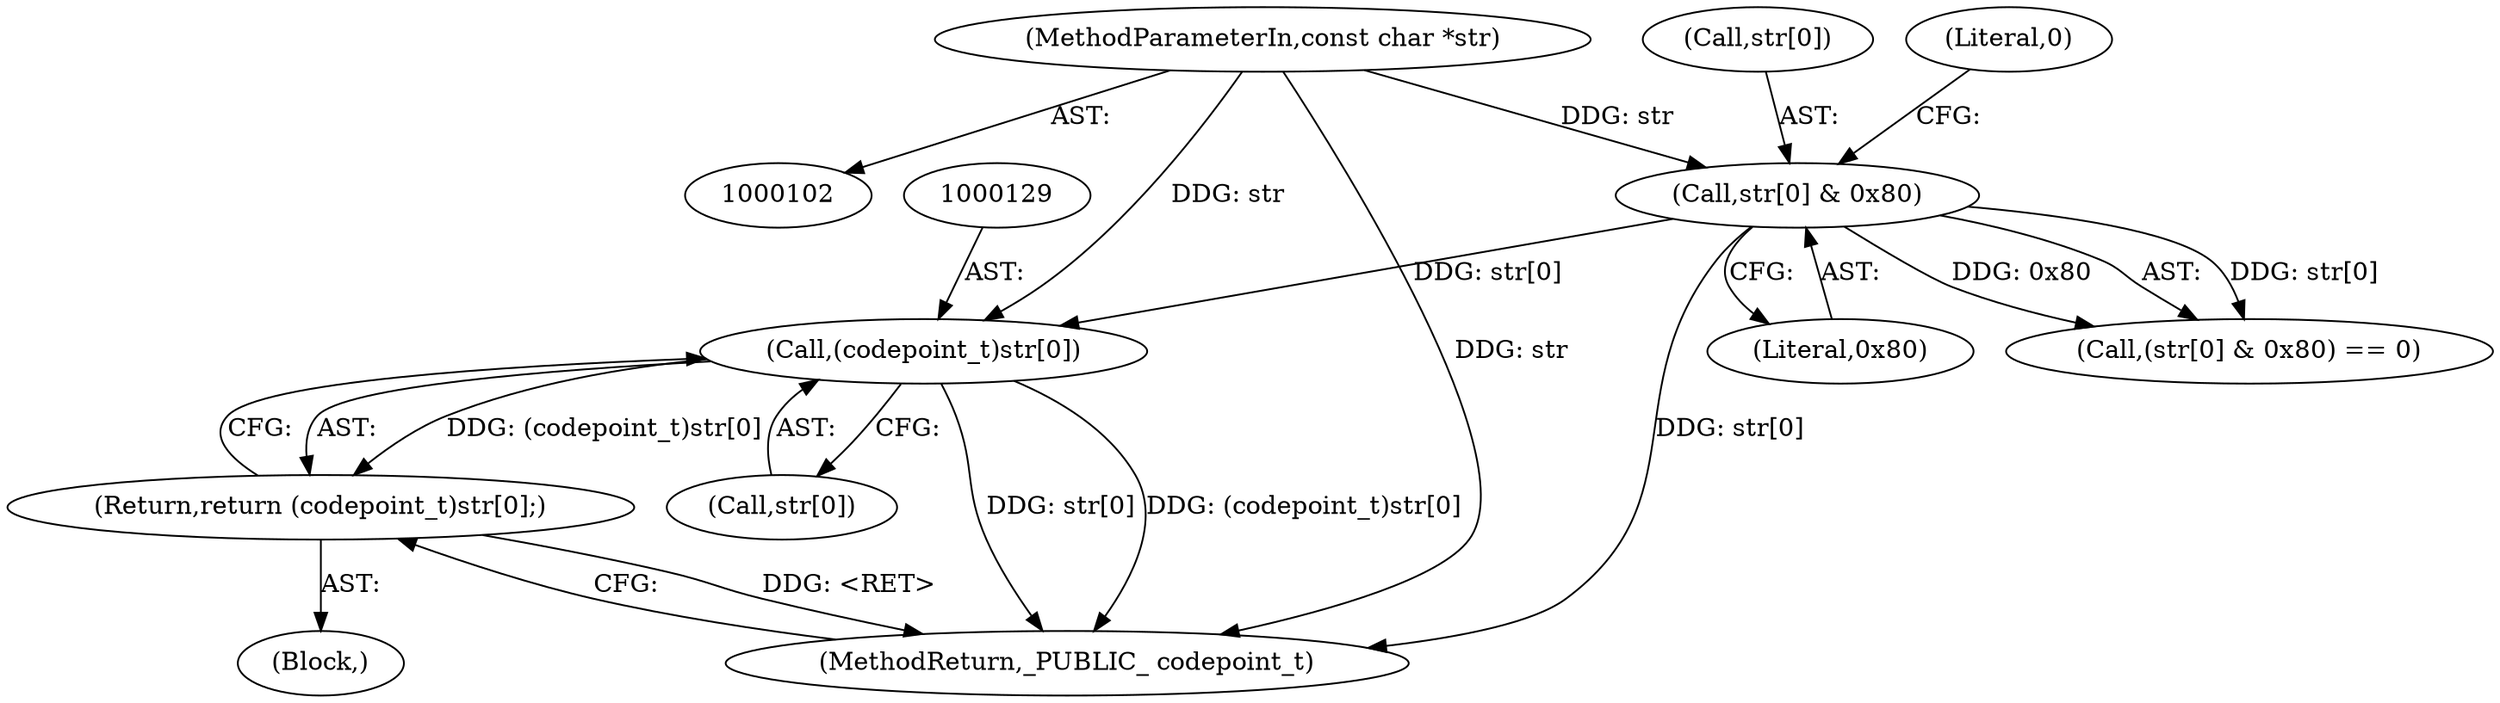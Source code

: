 digraph "0_samba_ba5dbda6d0174a59d221c45cca52ecd232820d48@array" {
"1000128" [label="(Call,(codepoint_t)str[0])"];
"1000116" [label="(Call,str[0] & 0x80)"];
"1000104" [label="(MethodParameterIn,const char *str)"];
"1000127" [label="(Return,return (codepoint_t)str[0];)"];
"1000116" [label="(Call,str[0] & 0x80)"];
"1000117" [label="(Call,str[0])"];
"1000121" [label="(Literal,0)"];
"1000128" [label="(Call,(codepoint_t)str[0])"];
"1000122" [label="(Block,)"];
"1000104" [label="(MethodParameterIn,const char *str)"];
"1000153" [label="(MethodReturn,_PUBLIC_ codepoint_t)"];
"1000115" [label="(Call,(str[0] & 0x80) == 0)"];
"1000120" [label="(Literal,0x80)"];
"1000127" [label="(Return,return (codepoint_t)str[0];)"];
"1000130" [label="(Call,str[0])"];
"1000128" -> "1000127"  [label="AST: "];
"1000128" -> "1000130"  [label="CFG: "];
"1000129" -> "1000128"  [label="AST: "];
"1000130" -> "1000128"  [label="AST: "];
"1000127" -> "1000128"  [label="CFG: "];
"1000128" -> "1000153"  [label="DDG: str[0]"];
"1000128" -> "1000153"  [label="DDG: (codepoint_t)str[0]"];
"1000128" -> "1000127"  [label="DDG: (codepoint_t)str[0]"];
"1000116" -> "1000128"  [label="DDG: str[0]"];
"1000104" -> "1000128"  [label="DDG: str"];
"1000116" -> "1000115"  [label="AST: "];
"1000116" -> "1000120"  [label="CFG: "];
"1000117" -> "1000116"  [label="AST: "];
"1000120" -> "1000116"  [label="AST: "];
"1000121" -> "1000116"  [label="CFG: "];
"1000116" -> "1000153"  [label="DDG: str[0]"];
"1000116" -> "1000115"  [label="DDG: str[0]"];
"1000116" -> "1000115"  [label="DDG: 0x80"];
"1000104" -> "1000116"  [label="DDG: str"];
"1000104" -> "1000102"  [label="AST: "];
"1000104" -> "1000153"  [label="DDG: str"];
"1000127" -> "1000122"  [label="AST: "];
"1000153" -> "1000127"  [label="CFG: "];
"1000127" -> "1000153"  [label="DDG: <RET>"];
}
